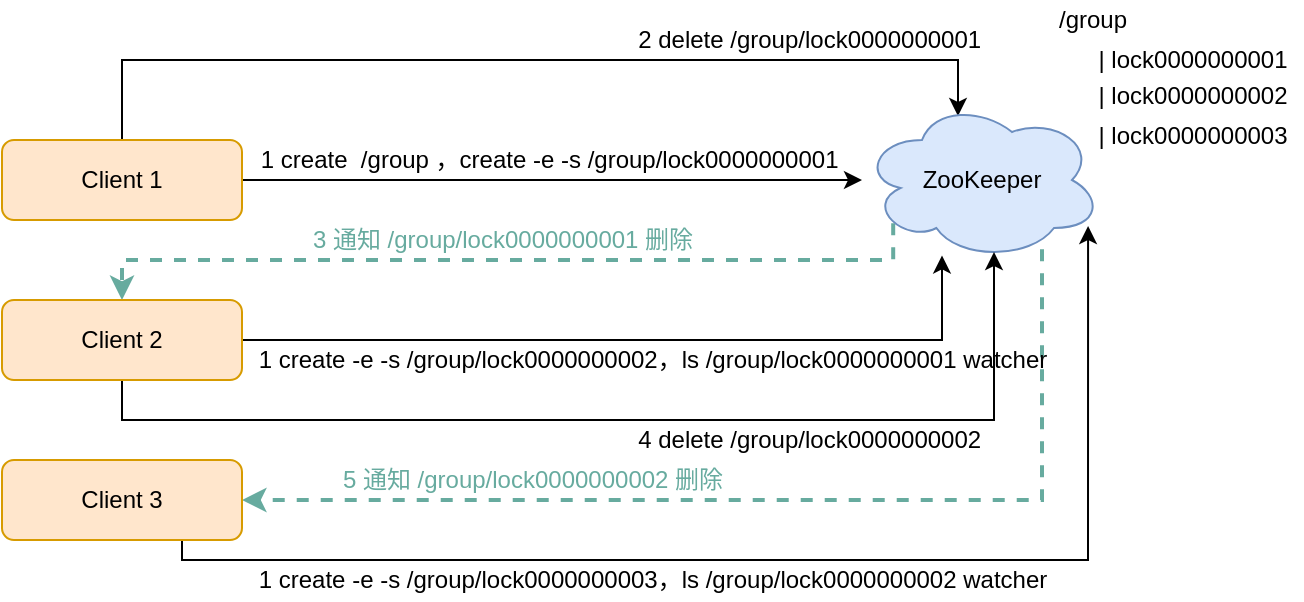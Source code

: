 <mxfile version="12.4.2" type="device" pages="1"><diagram id="eNMPPIMiDzhyuI2fG958" name="第 1 页"><mxGraphModel dx="1106" dy="830" grid="1" gridSize="10" guides="1" tooltips="1" connect="1" arrows="1" fold="1" page="1" pageScale="1" pageWidth="827" pageHeight="1169" math="0" shadow="0"><root><mxCell id="0"/><mxCell id="1" parent="0"/><mxCell id="SVoZDupErVtj_Gh_eF_R-3" style="edgeStyle=orthogonalEdgeStyle;rounded=0;orthogonalLoop=1;jettySize=auto;html=1;" parent="1" source="SVoZDupErVtj_Gh_eF_R-1" target="SVoZDupErVtj_Gh_eF_R-2" edge="1"><mxGeometry relative="1" as="geometry"/></mxCell><mxCell id="SVoZDupErVtj_Gh_eF_R-12" style="edgeStyle=orthogonalEdgeStyle;rounded=0;orthogonalLoop=1;jettySize=auto;html=1;entryX=0.4;entryY=0.1;entryDx=0;entryDy=0;entryPerimeter=0;" parent="1" source="SVoZDupErVtj_Gh_eF_R-1" target="SVoZDupErVtj_Gh_eF_R-2" edge="1"><mxGeometry relative="1" as="geometry"><Array as="points"><mxPoint x="180" y="80"/><mxPoint x="598" y="80"/></Array></mxGeometry></mxCell><mxCell id="SVoZDupErVtj_Gh_eF_R-1" value="Client 1" style="rounded=1;whiteSpace=wrap;html=1;fillColor=#ffe6cc;strokeColor=#d79b00;" parent="1" vertex="1"><mxGeometry x="120" y="120" width="120" height="40" as="geometry"/></mxCell><mxCell id="lTYUVo346gbMNqq9REhM-12" style="edgeStyle=orthogonalEdgeStyle;rounded=0;orthogonalLoop=1;jettySize=auto;html=1;entryX=0.5;entryY=0;entryDx=0;entryDy=0;fontColor=#67AB9F;exitX=0.13;exitY=0.77;exitDx=0;exitDy=0;exitPerimeter=0;strokeColor=#67AB9F;dashed=1;strokeWidth=2;" edge="1" parent="1" source="SVoZDupErVtj_Gh_eF_R-2" target="SVoZDupErVtj_Gh_eF_R-5"><mxGeometry relative="1" as="geometry"><Array as="points"><mxPoint x="566" y="180"/><mxPoint x="180" y="180"/></Array></mxGeometry></mxCell><mxCell id="lTYUVo346gbMNqq9REhM-16" style="edgeStyle=orthogonalEdgeStyle;rounded=0;orthogonalLoop=1;jettySize=auto;html=1;entryX=1;entryY=0.5;entryDx=0;entryDy=0;strokeColor=#67AB9F;strokeWidth=2;fontColor=#000000;dashed=1;" edge="1" parent="1" source="SVoZDupErVtj_Gh_eF_R-2" target="SVoZDupErVtj_Gh_eF_R-9"><mxGeometry relative="1" as="geometry"><Array as="points"><mxPoint x="640" y="300"/></Array></mxGeometry></mxCell><mxCell id="SVoZDupErVtj_Gh_eF_R-2" value="ZooKeeper" style="ellipse;shape=cloud;whiteSpace=wrap;html=1;fillColor=#dae8fc;strokeColor=#6c8ebf;" parent="1" vertex="1"><mxGeometry x="550" y="100" width="120" height="80" as="geometry"/></mxCell><mxCell id="SVoZDupErVtj_Gh_eF_R-4" value="1 create&amp;nbsp; /group ，create -e -s /group/lock0000000001&amp;nbsp;" style="text;html=1;align=center;verticalAlign=middle;resizable=0;points=[];;autosize=1;" parent="1" vertex="1"><mxGeometry x="240" y="120" width="310" height="20" as="geometry"/></mxCell><mxCell id="lTYUVo346gbMNqq9REhM-8" style="edgeStyle=orthogonalEdgeStyle;rounded=0;orthogonalLoop=1;jettySize=auto;html=1;exitX=1;exitY=0.5;exitDx=0;exitDy=0;" edge="1" parent="1" source="SVoZDupErVtj_Gh_eF_R-5" target="SVoZDupErVtj_Gh_eF_R-2"><mxGeometry relative="1" as="geometry"><Array as="points"><mxPoint x="590" y="220"/></Array></mxGeometry></mxCell><mxCell id="lTYUVo346gbMNqq9REhM-14" style="edgeStyle=orthogonalEdgeStyle;rounded=0;orthogonalLoop=1;jettySize=auto;html=1;entryX=0.55;entryY=0.95;entryDx=0;entryDy=0;entryPerimeter=0;strokeColor=#000000;strokeWidth=1;fontColor=#000000;" edge="1" parent="1" source="SVoZDupErVtj_Gh_eF_R-5" target="SVoZDupErVtj_Gh_eF_R-2"><mxGeometry relative="1" as="geometry"><Array as="points"><mxPoint x="180" y="260"/><mxPoint x="616" y="260"/></Array></mxGeometry></mxCell><mxCell id="SVoZDupErVtj_Gh_eF_R-5" value="Client 2" style="rounded=1;whiteSpace=wrap;html=1;fillColor=#ffe6cc;strokeColor=#d79b00;" parent="1" vertex="1"><mxGeometry x="120" y="200" width="120" height="40" as="geometry"/></mxCell><mxCell id="SVoZDupErVtj_Gh_eF_R-23" style="edgeStyle=orthogonalEdgeStyle;rounded=0;orthogonalLoop=1;jettySize=auto;html=1;entryX=0.942;entryY=0.788;entryDx=0;entryDy=0;entryPerimeter=0;strokeColor=#000000;strokeWidth=1;fontColor=#FF0000;" parent="1" source="SVoZDupErVtj_Gh_eF_R-9" target="SVoZDupErVtj_Gh_eF_R-2" edge="1"><mxGeometry relative="1" as="geometry"><Array as="points"><mxPoint x="210" y="330"/><mxPoint x="663" y="330"/></Array></mxGeometry></mxCell><mxCell id="SVoZDupErVtj_Gh_eF_R-9" value="Client 3" style="rounded=1;whiteSpace=wrap;html=1;fillColor=#ffe6cc;strokeColor=#d79b00;" parent="1" vertex="1"><mxGeometry x="120" y="280" width="120" height="40" as="geometry"/></mxCell><mxCell id="SVoZDupErVtj_Gh_eF_R-14" value="2 delete /group/lock0000000001&amp;nbsp;" style="text;html=1;align=center;verticalAlign=middle;resizable=0;points=[];;autosize=1;" parent="1" vertex="1"><mxGeometry x="430" y="60" width="190" height="20" as="geometry"/></mxCell><mxCell id="lTYUVo346gbMNqq9REhM-7" value="" style="group" vertex="1" connectable="0" parent="1"><mxGeometry x="640" y="50" width="130" height="78" as="geometry"/></mxCell><mxCell id="lTYUVo346gbMNqq9REhM-1" value="/group" style="text;html=1;align=center;verticalAlign=middle;resizable=0;points=[];;autosize=1;" vertex="1" parent="lTYUVo346gbMNqq9REhM-7"><mxGeometry width="50" height="20" as="geometry"/></mxCell><mxCell id="lTYUVo346gbMNqq9REhM-4" value="| lock0000000001" style="text;html=1;align=center;verticalAlign=middle;resizable=0;points=[];;autosize=1;" vertex="1" parent="lTYUVo346gbMNqq9REhM-7"><mxGeometry x="20" y="20" width="110" height="20" as="geometry"/></mxCell><mxCell id="lTYUVo346gbMNqq9REhM-5" value="| lock0000000002" style="text;html=1;align=center;verticalAlign=middle;resizable=0;points=[];;autosize=1;" vertex="1" parent="lTYUVo346gbMNqq9REhM-7"><mxGeometry x="20" y="38" width="110" height="20" as="geometry"/></mxCell><mxCell id="lTYUVo346gbMNqq9REhM-6" value="| lock0000000003" style="text;html=1;align=center;verticalAlign=middle;resizable=0;points=[];;autosize=1;" vertex="1" parent="lTYUVo346gbMNqq9REhM-7"><mxGeometry x="20" y="58" width="110" height="20" as="geometry"/></mxCell><mxCell id="lTYUVo346gbMNqq9REhM-9" value="1 create -e -s /group/lock0000000002，ls /group/lock0000000001 watcher" style="text;html=1;align=center;verticalAlign=middle;resizable=0;points=[];;autosize=1;fontColor=#000000;" vertex="1" parent="1"><mxGeometry x="240" y="220" width="410" height="20" as="geometry"/></mxCell><mxCell id="lTYUVo346gbMNqq9REhM-11" value="1 create -e -s /group/lock0000000003，ls /group/lock0000000002 watcher" style="text;html=1;align=center;verticalAlign=middle;resizable=0;points=[];;autosize=1;fontColor=#000000;" vertex="1" parent="1"><mxGeometry x="240" y="330" width="410" height="20" as="geometry"/></mxCell><mxCell id="lTYUVo346gbMNqq9REhM-13" value="3 通知&amp;nbsp;&lt;span&gt;/group/lock0000000001 删除&lt;/span&gt;" style="text;html=1;align=center;verticalAlign=middle;resizable=0;points=[];;autosize=1;fontColor=#67AB9F;labelBackgroundColor=#ffffff;" vertex="1" parent="1"><mxGeometry x="265" y="160" width="210" height="20" as="geometry"/></mxCell><mxCell id="lTYUVo346gbMNqq9REhM-15" value="4 delete /group/lock0000000002&amp;nbsp;" style="text;html=1;align=center;verticalAlign=middle;resizable=0;points=[];;autosize=1;" vertex="1" parent="1"><mxGeometry x="430" y="260" width="190" height="20" as="geometry"/></mxCell><mxCell id="lTYUVo346gbMNqq9REhM-18" value="5 通知&amp;nbsp;&lt;span&gt;/group/lock0000000002 删除&lt;/span&gt;" style="text;html=1;align=center;verticalAlign=middle;resizable=0;points=[];;autosize=1;fontColor=#67AB9F;labelBackgroundColor=#ffffff;" vertex="1" parent="1"><mxGeometry x="280" y="280" width="210" height="20" as="geometry"/></mxCell></root></mxGraphModel></diagram></mxfile>